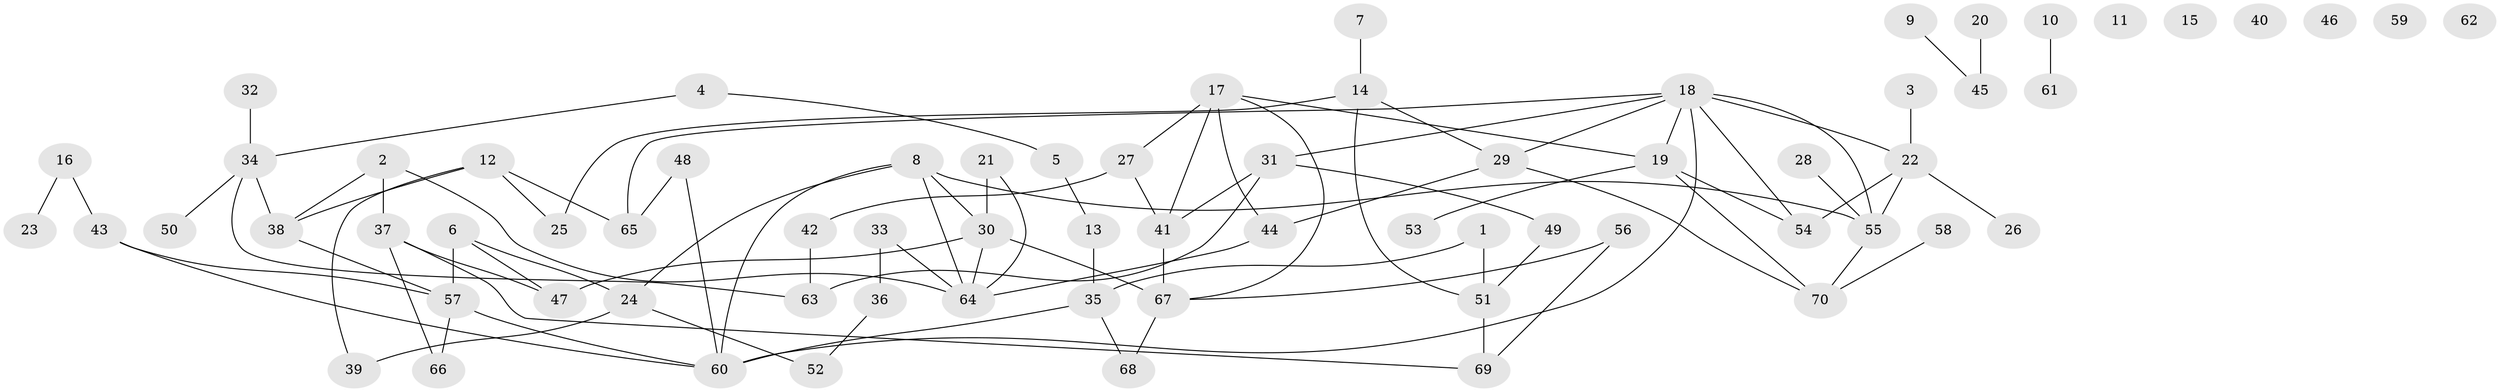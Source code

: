 // coarse degree distribution, {1: 0.2571428571428571, 3: 0.02857142857142857, 0: 0.22857142857142856, 2: 0.14285714285714285, 4: 0.14285714285714285, 5: 0.08571428571428572, 7: 0.08571428571428572, 10: 0.02857142857142857}
// Generated by graph-tools (version 1.1) at 2025/44/03/04/25 21:44:00]
// undirected, 70 vertices, 94 edges
graph export_dot {
graph [start="1"]
  node [color=gray90,style=filled];
  1;
  2;
  3;
  4;
  5;
  6;
  7;
  8;
  9;
  10;
  11;
  12;
  13;
  14;
  15;
  16;
  17;
  18;
  19;
  20;
  21;
  22;
  23;
  24;
  25;
  26;
  27;
  28;
  29;
  30;
  31;
  32;
  33;
  34;
  35;
  36;
  37;
  38;
  39;
  40;
  41;
  42;
  43;
  44;
  45;
  46;
  47;
  48;
  49;
  50;
  51;
  52;
  53;
  54;
  55;
  56;
  57;
  58;
  59;
  60;
  61;
  62;
  63;
  64;
  65;
  66;
  67;
  68;
  69;
  70;
  1 -- 35;
  1 -- 51;
  2 -- 37;
  2 -- 38;
  2 -- 64;
  3 -- 22;
  4 -- 5;
  4 -- 34;
  5 -- 13;
  6 -- 24;
  6 -- 47;
  6 -- 57;
  7 -- 14;
  8 -- 24;
  8 -- 30;
  8 -- 55;
  8 -- 60;
  8 -- 64;
  9 -- 45;
  10 -- 61;
  12 -- 25;
  12 -- 38;
  12 -- 39;
  12 -- 65;
  13 -- 35;
  14 -- 25;
  14 -- 29;
  14 -- 51;
  16 -- 23;
  16 -- 43;
  17 -- 19;
  17 -- 27;
  17 -- 41;
  17 -- 44;
  17 -- 67;
  18 -- 19;
  18 -- 22;
  18 -- 29;
  18 -- 31;
  18 -- 54;
  18 -- 55;
  18 -- 60;
  18 -- 65;
  19 -- 53;
  19 -- 54;
  19 -- 70;
  20 -- 45;
  21 -- 30;
  21 -- 64;
  22 -- 26;
  22 -- 54;
  22 -- 55;
  24 -- 39;
  24 -- 52;
  27 -- 41;
  27 -- 42;
  28 -- 55;
  29 -- 44;
  29 -- 70;
  30 -- 47;
  30 -- 64;
  30 -- 67;
  31 -- 41;
  31 -- 49;
  31 -- 63;
  32 -- 34;
  33 -- 36;
  33 -- 64;
  34 -- 38;
  34 -- 50;
  34 -- 63;
  35 -- 60;
  35 -- 68;
  36 -- 52;
  37 -- 47;
  37 -- 66;
  37 -- 69;
  38 -- 57;
  41 -- 67;
  42 -- 63;
  43 -- 57;
  43 -- 60;
  44 -- 64;
  48 -- 60;
  48 -- 65;
  49 -- 51;
  51 -- 69;
  55 -- 70;
  56 -- 67;
  56 -- 69;
  57 -- 60;
  57 -- 66;
  58 -- 70;
  67 -- 68;
}
